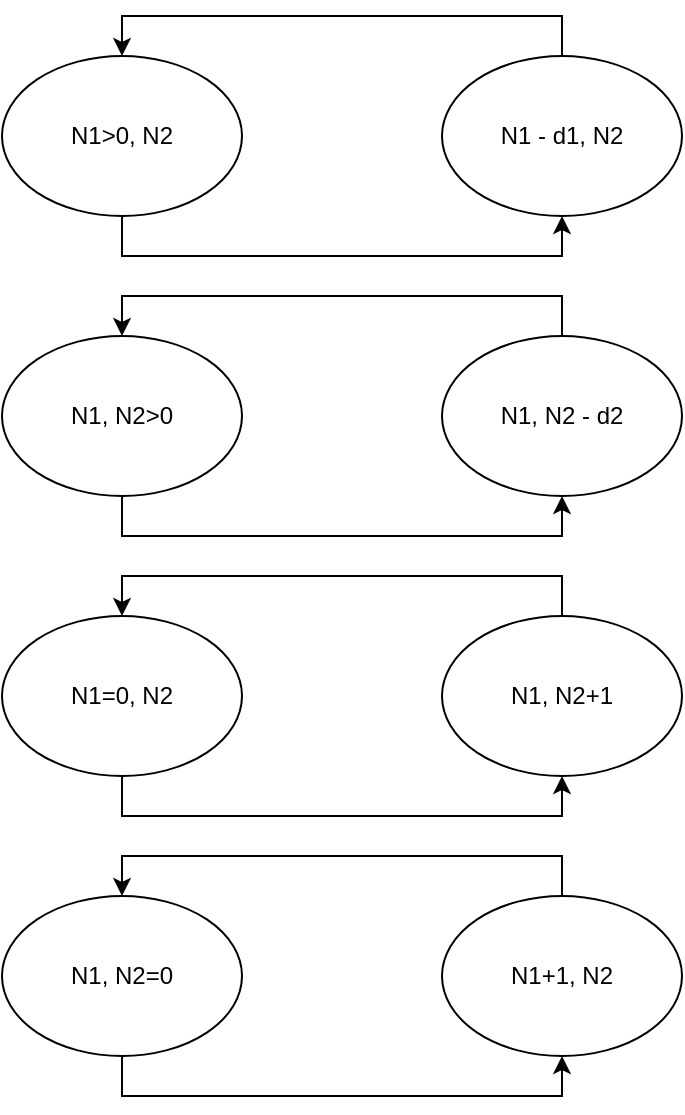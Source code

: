 <mxfile version="20.1.1" type="github">
  <diagram id="C5RBs43oDa-KdzZeNtuy" name="Page-1">
    <mxGraphModel dx="1422" dy="832" grid="1" gridSize="10" guides="1" tooltips="1" connect="1" arrows="1" fold="1" page="1" pageScale="1" pageWidth="827" pageHeight="1169" math="0" shadow="0">
      <root>
        <mxCell id="WIyWlLk6GJQsqaUBKTNV-0" />
        <mxCell id="WIyWlLk6GJQsqaUBKTNV-1" parent="WIyWlLk6GJQsqaUBKTNV-0" />
        <mxCell id="J2NtduqTjOeLgSJjANfO-3" style="edgeStyle=orthogonalEdgeStyle;rounded=0;orthogonalLoop=1;jettySize=auto;html=1;entryX=0.5;entryY=1;entryDx=0;entryDy=0;" edge="1" parent="WIyWlLk6GJQsqaUBKTNV-1" source="J2NtduqTjOeLgSJjANfO-0" target="J2NtduqTjOeLgSJjANfO-1">
          <mxGeometry relative="1" as="geometry">
            <Array as="points">
              <mxPoint x="150" y="230" />
              <mxPoint x="370" y="230" />
            </Array>
          </mxGeometry>
        </mxCell>
        <mxCell id="J2NtduqTjOeLgSJjANfO-0" value="N1&amp;gt;0, N2" style="ellipse;whiteSpace=wrap;html=1;" vertex="1" parent="WIyWlLk6GJQsqaUBKTNV-1">
          <mxGeometry x="90" y="130" width="120" height="80" as="geometry" />
        </mxCell>
        <mxCell id="J2NtduqTjOeLgSJjANfO-2" style="edgeStyle=orthogonalEdgeStyle;rounded=0;orthogonalLoop=1;jettySize=auto;html=1;entryX=0.5;entryY=0;entryDx=0;entryDy=0;" edge="1" parent="WIyWlLk6GJQsqaUBKTNV-1" source="J2NtduqTjOeLgSJjANfO-1" target="J2NtduqTjOeLgSJjANfO-0">
          <mxGeometry relative="1" as="geometry">
            <Array as="points">
              <mxPoint x="370" y="110" />
              <mxPoint x="150" y="110" />
            </Array>
          </mxGeometry>
        </mxCell>
        <mxCell id="J2NtduqTjOeLgSJjANfO-1" value="N1 - d1, N2" style="ellipse;whiteSpace=wrap;html=1;" vertex="1" parent="WIyWlLk6GJQsqaUBKTNV-1">
          <mxGeometry x="310" y="130" width="120" height="80" as="geometry" />
        </mxCell>
        <mxCell id="J2NtduqTjOeLgSJjANfO-4" style="edgeStyle=orthogonalEdgeStyle;rounded=0;orthogonalLoop=1;jettySize=auto;html=1;entryX=0.5;entryY=1;entryDx=0;entryDy=0;" edge="1" parent="WIyWlLk6GJQsqaUBKTNV-1" source="J2NtduqTjOeLgSJjANfO-5" target="J2NtduqTjOeLgSJjANfO-7">
          <mxGeometry relative="1" as="geometry">
            <Array as="points">
              <mxPoint x="150" y="370" />
              <mxPoint x="370" y="370" />
            </Array>
          </mxGeometry>
        </mxCell>
        <mxCell id="J2NtduqTjOeLgSJjANfO-5" value="N1, N2&amp;gt;0" style="ellipse;whiteSpace=wrap;html=1;" vertex="1" parent="WIyWlLk6GJQsqaUBKTNV-1">
          <mxGeometry x="90" y="270" width="120" height="80" as="geometry" />
        </mxCell>
        <mxCell id="J2NtduqTjOeLgSJjANfO-6" style="edgeStyle=orthogonalEdgeStyle;rounded=0;orthogonalLoop=1;jettySize=auto;html=1;entryX=0.5;entryY=0;entryDx=0;entryDy=0;" edge="1" parent="WIyWlLk6GJQsqaUBKTNV-1" source="J2NtduqTjOeLgSJjANfO-7" target="J2NtduqTjOeLgSJjANfO-5">
          <mxGeometry relative="1" as="geometry">
            <Array as="points">
              <mxPoint x="370" y="250" />
              <mxPoint x="150" y="250" />
            </Array>
          </mxGeometry>
        </mxCell>
        <mxCell id="J2NtduqTjOeLgSJjANfO-7" value="N1, N2 - d2" style="ellipse;whiteSpace=wrap;html=1;" vertex="1" parent="WIyWlLk6GJQsqaUBKTNV-1">
          <mxGeometry x="310" y="270" width="120" height="80" as="geometry" />
        </mxCell>
        <mxCell id="J2NtduqTjOeLgSJjANfO-8" style="edgeStyle=orthogonalEdgeStyle;rounded=0;orthogonalLoop=1;jettySize=auto;html=1;entryX=0.5;entryY=1;entryDx=0;entryDy=0;" edge="1" parent="WIyWlLk6GJQsqaUBKTNV-1" source="J2NtduqTjOeLgSJjANfO-9" target="J2NtduqTjOeLgSJjANfO-11">
          <mxGeometry relative="1" as="geometry">
            <Array as="points">
              <mxPoint x="150" y="510" />
              <mxPoint x="370" y="510" />
            </Array>
          </mxGeometry>
        </mxCell>
        <mxCell id="J2NtduqTjOeLgSJjANfO-9" value="N1=0, N2" style="ellipse;whiteSpace=wrap;html=1;" vertex="1" parent="WIyWlLk6GJQsqaUBKTNV-1">
          <mxGeometry x="90" y="410" width="120" height="80" as="geometry" />
        </mxCell>
        <mxCell id="J2NtduqTjOeLgSJjANfO-10" style="edgeStyle=orthogonalEdgeStyle;rounded=0;orthogonalLoop=1;jettySize=auto;html=1;entryX=0.5;entryY=0;entryDx=0;entryDy=0;" edge="1" parent="WIyWlLk6GJQsqaUBKTNV-1" source="J2NtduqTjOeLgSJjANfO-11" target="J2NtduqTjOeLgSJjANfO-9">
          <mxGeometry relative="1" as="geometry">
            <Array as="points">
              <mxPoint x="370" y="390" />
              <mxPoint x="150" y="390" />
            </Array>
          </mxGeometry>
        </mxCell>
        <mxCell id="J2NtduqTjOeLgSJjANfO-11" value="N1, N2+1" style="ellipse;whiteSpace=wrap;html=1;" vertex="1" parent="WIyWlLk6GJQsqaUBKTNV-1">
          <mxGeometry x="310" y="410" width="120" height="80" as="geometry" />
        </mxCell>
        <mxCell id="J2NtduqTjOeLgSJjANfO-12" style="edgeStyle=orthogonalEdgeStyle;rounded=0;orthogonalLoop=1;jettySize=auto;html=1;entryX=0.5;entryY=1;entryDx=0;entryDy=0;" edge="1" parent="WIyWlLk6GJQsqaUBKTNV-1" source="J2NtduqTjOeLgSJjANfO-13" target="J2NtduqTjOeLgSJjANfO-15">
          <mxGeometry relative="1" as="geometry">
            <Array as="points">
              <mxPoint x="150" y="650" />
              <mxPoint x="370" y="650" />
            </Array>
          </mxGeometry>
        </mxCell>
        <mxCell id="J2NtduqTjOeLgSJjANfO-13" value="N1, N2=0" style="ellipse;whiteSpace=wrap;html=1;" vertex="1" parent="WIyWlLk6GJQsqaUBKTNV-1">
          <mxGeometry x="90" y="550" width="120" height="80" as="geometry" />
        </mxCell>
        <mxCell id="J2NtduqTjOeLgSJjANfO-14" style="edgeStyle=orthogonalEdgeStyle;rounded=0;orthogonalLoop=1;jettySize=auto;html=1;entryX=0.5;entryY=0;entryDx=0;entryDy=0;" edge="1" parent="WIyWlLk6GJQsqaUBKTNV-1" source="J2NtduqTjOeLgSJjANfO-15" target="J2NtduqTjOeLgSJjANfO-13">
          <mxGeometry relative="1" as="geometry">
            <Array as="points">
              <mxPoint x="370" y="530" />
              <mxPoint x="150" y="530" />
            </Array>
          </mxGeometry>
        </mxCell>
        <mxCell id="J2NtduqTjOeLgSJjANfO-15" value="N1+1, N2" style="ellipse;whiteSpace=wrap;html=1;" vertex="1" parent="WIyWlLk6GJQsqaUBKTNV-1">
          <mxGeometry x="310" y="550" width="120" height="80" as="geometry" />
        </mxCell>
      </root>
    </mxGraphModel>
  </diagram>
</mxfile>
